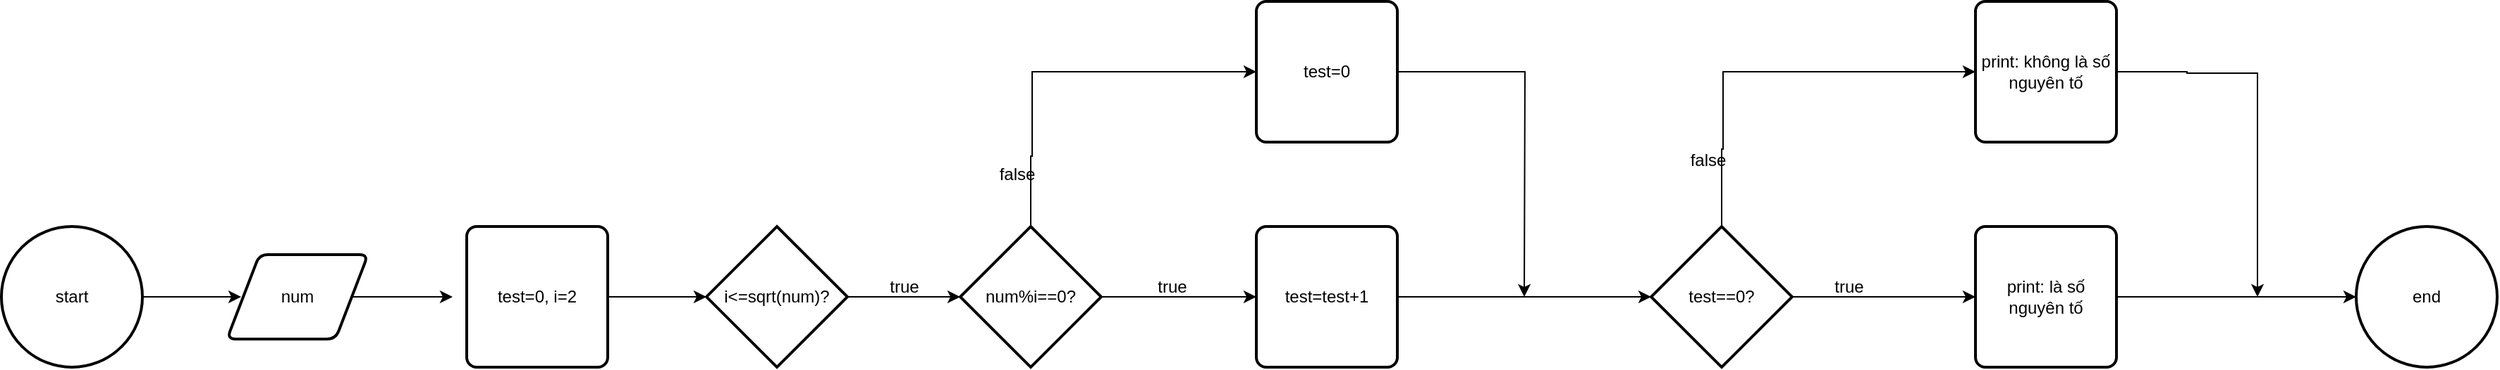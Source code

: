 <mxfile version="25.0.3">
  <diagram name="Page-1" id="40JZJfN_R8kYiH-fWFQV">
    <mxGraphModel dx="1042" dy="565" grid="1" gridSize="10" guides="1" tooltips="1" connect="1" arrows="1" fold="1" page="1" pageScale="1" pageWidth="850" pageHeight="1100" math="0" shadow="0">
      <root>
        <mxCell id="0" />
        <mxCell id="1" parent="0" />
        <mxCell id="h3Aqjf0IWLZXWwPgqkKj-3" style="edgeStyle=orthogonalEdgeStyle;rounded=0;orthogonalLoop=1;jettySize=auto;html=1;" edge="1" parent="1" source="h3Aqjf0IWLZXWwPgqkKj-2">
          <mxGeometry relative="1" as="geometry">
            <mxPoint x="210" y="290" as="targetPoint" />
          </mxGeometry>
        </mxCell>
        <mxCell id="h3Aqjf0IWLZXWwPgqkKj-2" value="start" style="strokeWidth=2;html=1;shape=mxgraph.flowchart.start_2;whiteSpace=wrap;" vertex="1" parent="1">
          <mxGeometry x="40" y="240" width="100" height="100" as="geometry" />
        </mxCell>
        <mxCell id="h3Aqjf0IWLZXWwPgqkKj-5" style="edgeStyle=orthogonalEdgeStyle;rounded=0;orthogonalLoop=1;jettySize=auto;html=1;" edge="1" parent="1" source="h3Aqjf0IWLZXWwPgqkKj-4">
          <mxGeometry relative="1" as="geometry">
            <mxPoint x="360" y="290" as="targetPoint" />
          </mxGeometry>
        </mxCell>
        <mxCell id="h3Aqjf0IWLZXWwPgqkKj-4" value="num" style="shape=parallelogram;html=1;strokeWidth=2;perimeter=parallelogramPerimeter;whiteSpace=wrap;rounded=1;arcSize=12;size=0.23;" vertex="1" parent="1">
          <mxGeometry x="200" y="260" width="100" height="60" as="geometry" />
        </mxCell>
        <mxCell id="h3Aqjf0IWLZXWwPgqkKj-7" style="edgeStyle=orthogonalEdgeStyle;rounded=0;orthogonalLoop=1;jettySize=auto;html=1;" edge="1" parent="1" source="h3Aqjf0IWLZXWwPgqkKj-6">
          <mxGeometry relative="1" as="geometry">
            <mxPoint x="540" y="290" as="targetPoint" />
          </mxGeometry>
        </mxCell>
        <mxCell id="h3Aqjf0IWLZXWwPgqkKj-6" value="test=0, i=2" style="rounded=1;whiteSpace=wrap;html=1;absoluteArcSize=1;arcSize=14;strokeWidth=2;" vertex="1" parent="1">
          <mxGeometry x="370" y="240" width="100" height="100" as="geometry" />
        </mxCell>
        <mxCell id="h3Aqjf0IWLZXWwPgqkKj-9" style="edgeStyle=orthogonalEdgeStyle;rounded=0;orthogonalLoop=1;jettySize=auto;html=1;exitX=1;exitY=0.5;exitDx=0;exitDy=0;exitPerimeter=0;" edge="1" parent="1" source="h3Aqjf0IWLZXWwPgqkKj-10">
          <mxGeometry relative="1" as="geometry">
            <mxPoint x="720" y="290" as="targetPoint" />
            <mxPoint x="618.5" y="290" as="sourcePoint" />
            <Array as="points" />
          </mxGeometry>
        </mxCell>
        <mxCell id="h3Aqjf0IWLZXWwPgqkKj-10" value="i&amp;lt;=sqrt(num)?" style="strokeWidth=2;html=1;shape=mxgraph.flowchart.decision;whiteSpace=wrap;" vertex="1" parent="1">
          <mxGeometry x="540" y="240" width="100" height="100" as="geometry" />
        </mxCell>
        <mxCell id="h3Aqjf0IWLZXWwPgqkKj-13" style="edgeStyle=orthogonalEdgeStyle;rounded=0;orthogonalLoop=1;jettySize=auto;html=1;" edge="1" parent="1" source="h3Aqjf0IWLZXWwPgqkKj-11">
          <mxGeometry relative="1" as="geometry">
            <mxPoint x="930" y="290" as="targetPoint" />
          </mxGeometry>
        </mxCell>
        <mxCell id="h3Aqjf0IWLZXWwPgqkKj-17" style="edgeStyle=orthogonalEdgeStyle;rounded=0;orthogonalLoop=1;jettySize=auto;html=1;" edge="1" parent="1" source="h3Aqjf0IWLZXWwPgqkKj-11">
          <mxGeometry relative="1" as="geometry">
            <mxPoint x="930" y="130" as="targetPoint" />
            <Array as="points">
              <mxPoint x="770" y="190" />
              <mxPoint x="771" y="190" />
            </Array>
          </mxGeometry>
        </mxCell>
        <mxCell id="h3Aqjf0IWLZXWwPgqkKj-11" value="num%i==0?" style="strokeWidth=2;html=1;shape=mxgraph.flowchart.decision;whiteSpace=wrap;" vertex="1" parent="1">
          <mxGeometry x="720" y="240" width="100" height="100" as="geometry" />
        </mxCell>
        <mxCell id="h3Aqjf0IWLZXWwPgqkKj-12" value="true" style="text;html=1;align=center;verticalAlign=middle;resizable=0;points=[];autosize=1;strokeColor=none;fillColor=none;" vertex="1" parent="1">
          <mxGeometry x="660" y="268" width="40" height="30" as="geometry" />
        </mxCell>
        <mxCell id="h3Aqjf0IWLZXWwPgqkKj-14" value="true" style="text;html=1;align=center;verticalAlign=middle;resizable=0;points=[];autosize=1;strokeColor=none;fillColor=none;" vertex="1" parent="1">
          <mxGeometry x="850" y="268" width="40" height="30" as="geometry" />
        </mxCell>
        <mxCell id="h3Aqjf0IWLZXWwPgqkKj-21" style="edgeStyle=orthogonalEdgeStyle;rounded=0;orthogonalLoop=1;jettySize=auto;html=1;" edge="1" parent="1" source="h3Aqjf0IWLZXWwPgqkKj-15">
          <mxGeometry relative="1" as="geometry">
            <mxPoint x="1210" y="290" as="targetPoint" />
          </mxGeometry>
        </mxCell>
        <mxCell id="h3Aqjf0IWLZXWwPgqkKj-15" value="test=test+1" style="rounded=1;whiteSpace=wrap;html=1;absoluteArcSize=1;arcSize=14;strokeWidth=2;" vertex="1" parent="1">
          <mxGeometry x="930" y="240" width="100" height="100" as="geometry" />
        </mxCell>
        <mxCell id="h3Aqjf0IWLZXWwPgqkKj-20" style="edgeStyle=orthogonalEdgeStyle;rounded=0;orthogonalLoop=1;jettySize=auto;html=1;" edge="1" parent="1" source="h3Aqjf0IWLZXWwPgqkKj-18">
          <mxGeometry relative="1" as="geometry">
            <mxPoint x="1120" y="290" as="targetPoint" />
          </mxGeometry>
        </mxCell>
        <mxCell id="h3Aqjf0IWLZXWwPgqkKj-18" value="test=0" style="rounded=1;whiteSpace=wrap;html=1;absoluteArcSize=1;arcSize=14;strokeWidth=2;" vertex="1" parent="1">
          <mxGeometry x="930" y="80" width="100" height="100" as="geometry" />
        </mxCell>
        <mxCell id="h3Aqjf0IWLZXWwPgqkKj-19" value="false" style="text;html=1;align=center;verticalAlign=middle;resizable=0;points=[];autosize=1;strokeColor=none;fillColor=none;" vertex="1" parent="1">
          <mxGeometry x="735" y="188" width="50" height="30" as="geometry" />
        </mxCell>
        <mxCell id="h3Aqjf0IWLZXWwPgqkKj-23" style="edgeStyle=orthogonalEdgeStyle;rounded=0;orthogonalLoop=1;jettySize=auto;html=1;" edge="1" parent="1" source="h3Aqjf0IWLZXWwPgqkKj-22">
          <mxGeometry relative="1" as="geometry">
            <mxPoint x="1440" y="130" as="targetPoint" />
            <Array as="points">
              <mxPoint x="1260" y="185" />
              <mxPoint x="1261" y="185" />
            </Array>
          </mxGeometry>
        </mxCell>
        <mxCell id="h3Aqjf0IWLZXWwPgqkKj-24" style="edgeStyle=orthogonalEdgeStyle;rounded=0;orthogonalLoop=1;jettySize=auto;html=1;" edge="1" parent="1" source="h3Aqjf0IWLZXWwPgqkKj-22">
          <mxGeometry relative="1" as="geometry">
            <mxPoint x="1440" y="290" as="targetPoint" />
          </mxGeometry>
        </mxCell>
        <mxCell id="h3Aqjf0IWLZXWwPgqkKj-22" value="test==0?" style="strokeWidth=2;html=1;shape=mxgraph.flowchart.decision;whiteSpace=wrap;" vertex="1" parent="1">
          <mxGeometry x="1210" y="240" width="100" height="100" as="geometry" />
        </mxCell>
        <mxCell id="h3Aqjf0IWLZXWwPgqkKj-25" value="true" style="text;html=1;align=center;verticalAlign=middle;resizable=0;points=[];autosize=1;strokeColor=none;fillColor=none;" vertex="1" parent="1">
          <mxGeometry x="1330" y="268" width="40" height="30" as="geometry" />
        </mxCell>
        <mxCell id="h3Aqjf0IWLZXWwPgqkKj-29" style="edgeStyle=orthogonalEdgeStyle;rounded=0;orthogonalLoop=1;jettySize=auto;html=1;" edge="1" parent="1" source="h3Aqjf0IWLZXWwPgqkKj-26" target="h3Aqjf0IWLZXWwPgqkKj-30">
          <mxGeometry relative="1" as="geometry">
            <mxPoint x="1700" y="290" as="targetPoint" />
          </mxGeometry>
        </mxCell>
        <mxCell id="h3Aqjf0IWLZXWwPgqkKj-26" value="print: là số nguyên tố" style="rounded=1;whiteSpace=wrap;html=1;absoluteArcSize=1;arcSize=14;strokeWidth=2;" vertex="1" parent="1">
          <mxGeometry x="1440" y="240" width="100" height="100" as="geometry" />
        </mxCell>
        <mxCell id="h3Aqjf0IWLZXWwPgqkKj-28" style="edgeStyle=orthogonalEdgeStyle;rounded=0;orthogonalLoop=1;jettySize=auto;html=1;" edge="1" parent="1" source="h3Aqjf0IWLZXWwPgqkKj-27">
          <mxGeometry relative="1" as="geometry">
            <mxPoint x="1640" y="290" as="targetPoint" />
            <Array as="points">
              <mxPoint x="1590" y="130" />
              <mxPoint x="1590" y="131" />
            </Array>
          </mxGeometry>
        </mxCell>
        <mxCell id="h3Aqjf0IWLZXWwPgqkKj-27" value="print: không là số nguyên tố" style="rounded=1;whiteSpace=wrap;html=1;absoluteArcSize=1;arcSize=14;strokeWidth=2;" vertex="1" parent="1">
          <mxGeometry x="1440" y="80" width="100" height="100" as="geometry" />
        </mxCell>
        <mxCell id="h3Aqjf0IWLZXWwPgqkKj-30" value="end" style="strokeWidth=2;html=1;shape=mxgraph.flowchart.start_2;whiteSpace=wrap;" vertex="1" parent="1">
          <mxGeometry x="1710" y="240" width="100" height="100" as="geometry" />
        </mxCell>
        <mxCell id="h3Aqjf0IWLZXWwPgqkKj-31" value="false" style="text;html=1;align=center;verticalAlign=middle;resizable=0;points=[];autosize=1;strokeColor=none;fillColor=none;" vertex="1" parent="1">
          <mxGeometry x="1225" y="178" width="50" height="30" as="geometry" />
        </mxCell>
      </root>
    </mxGraphModel>
  </diagram>
</mxfile>
